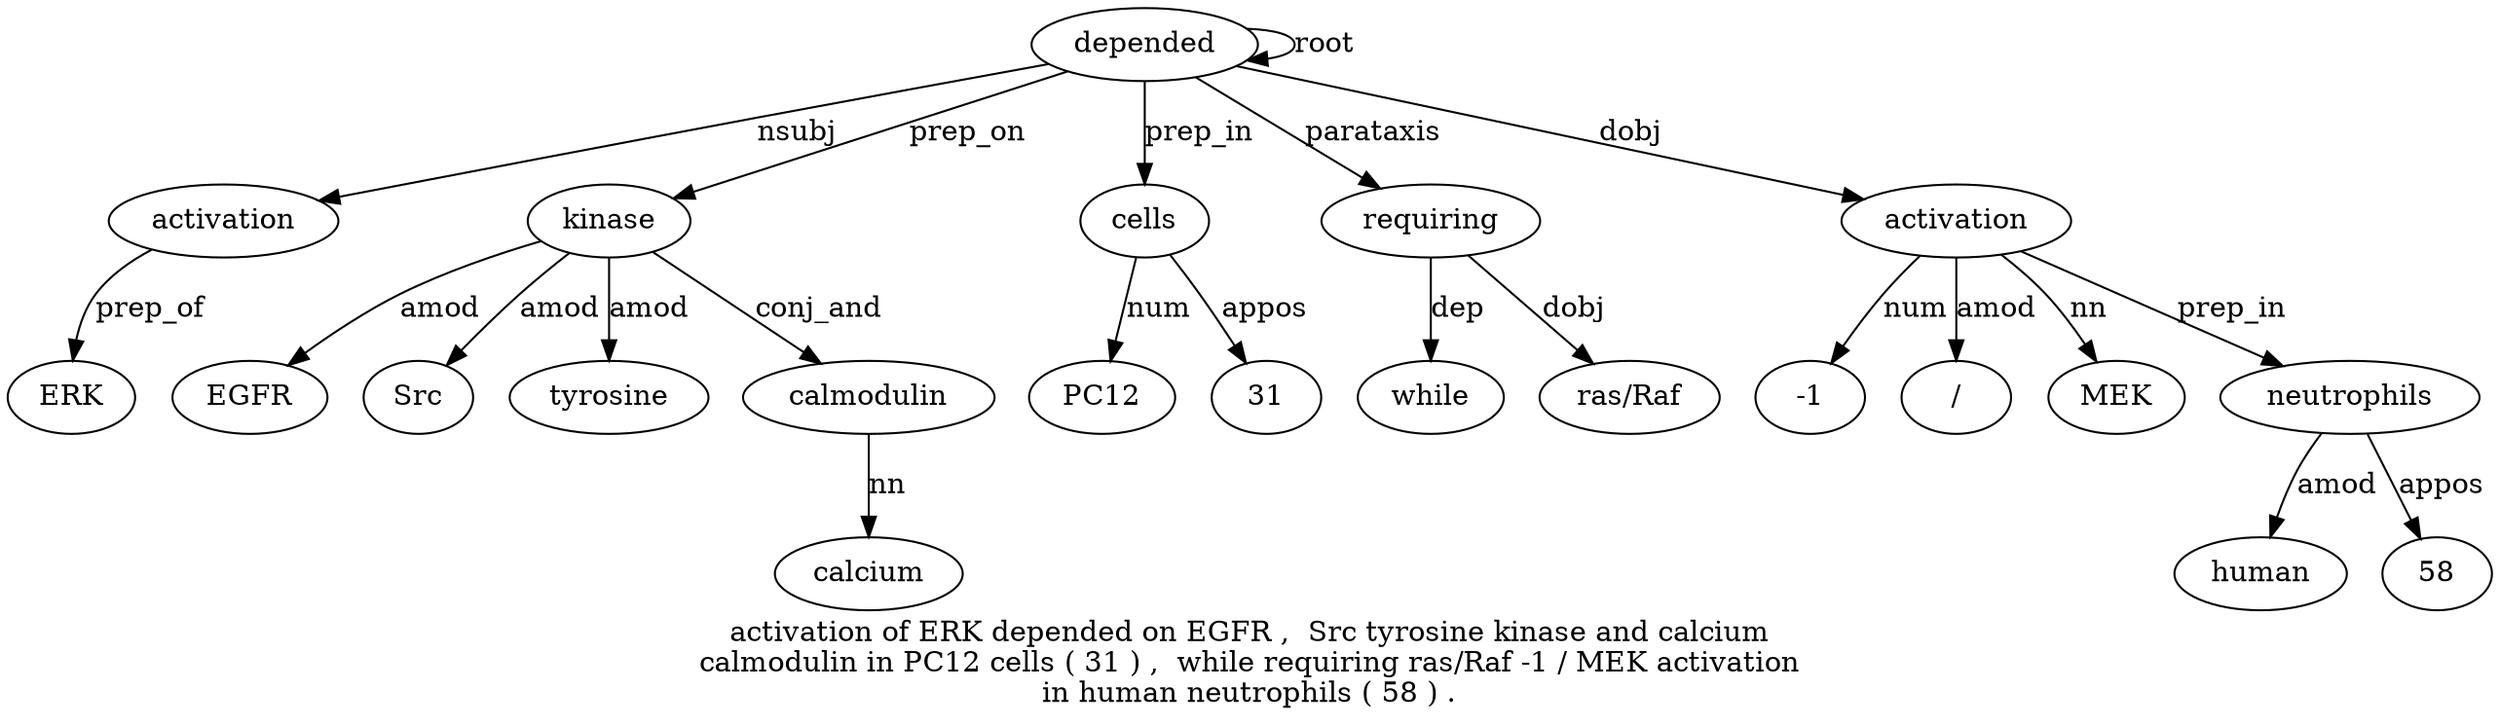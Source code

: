 digraph "activation of ERK depended on EGFR ,  Src tyrosine kinase and calcium calmodulin in PC12 cells ( 31 ) ,  while requiring ras/Raf -1 / MEK activation in human neutrophils ( 58 ) ." {
label="activation of ERK depended on EGFR ,  Src tyrosine kinase and calcium
calmodulin in PC12 cells ( 31 ) ,  while requiring ras/Raf -1 / MEK activation
in human neutrophils ( 58 ) .";
depended4 [style=filled, fillcolor=white, label=depended];
activation1 [style=filled, fillcolor=white, label=activation];
depended4 -> activation1  [label=nsubj];
ERK3 [style=filled, fillcolor=white, label=ERK];
activation1 -> ERK3  [label=prep_of];
depended4 -> depended4  [label=root];
kinase10 [style=filled, fillcolor=white, label=kinase];
EGFR6 [style=filled, fillcolor=white, label=EGFR];
kinase10 -> EGFR6  [label=amod];
Src8 [style=filled, fillcolor=white, label=Src];
kinase10 -> Src8  [label=amod];
tyrosine9 [style=filled, fillcolor=white, label=tyrosine];
kinase10 -> tyrosine9  [label=amod];
depended4 -> kinase10  [label=prep_on];
calmodulin13 [style=filled, fillcolor=white, label=calmodulin];
calcium12 [style=filled, fillcolor=white, label=calcium];
calmodulin13 -> calcium12  [label=nn];
kinase10 -> calmodulin13  [label=conj_and];
cells16 [style=filled, fillcolor=white, label=cells];
PC1215 [style=filled, fillcolor=white, label=PC12];
cells16 -> PC1215  [label=num];
depended4 -> cells16  [label=prep_in];
3118 [style=filled, fillcolor=white, label=31];
cells16 -> 3118  [label=appos];
requiring22 [style=filled, fillcolor=white, label=requiring];
while21 [style=filled, fillcolor=white, label=while];
requiring22 -> while21  [label=dep];
depended4 -> requiring22  [label=parataxis];
"ras/Raf23" [style=filled, fillcolor=white, label="ras/Raf"];
requiring22 -> "ras/Raf23"  [label=dobj];
activation27 [style=filled, fillcolor=white, label=activation];
"-124" [style=filled, fillcolor=white, label="-1"];
activation27 -> "-124"  [label=num];
"/25" [style=filled, fillcolor=white, label="/"];
activation27 -> "/25"  [label=amod];
MEK26 [style=filled, fillcolor=white, label=MEK];
activation27 -> MEK26  [label=nn];
depended4 -> activation27  [label=dobj];
neutrophils30 [style=filled, fillcolor=white, label=neutrophils];
human29 [style=filled, fillcolor=white, label=human];
neutrophils30 -> human29  [label=amod];
activation27 -> neutrophils30  [label=prep_in];
5832 [style=filled, fillcolor=white, label=58];
neutrophils30 -> 5832  [label=appos];
}
